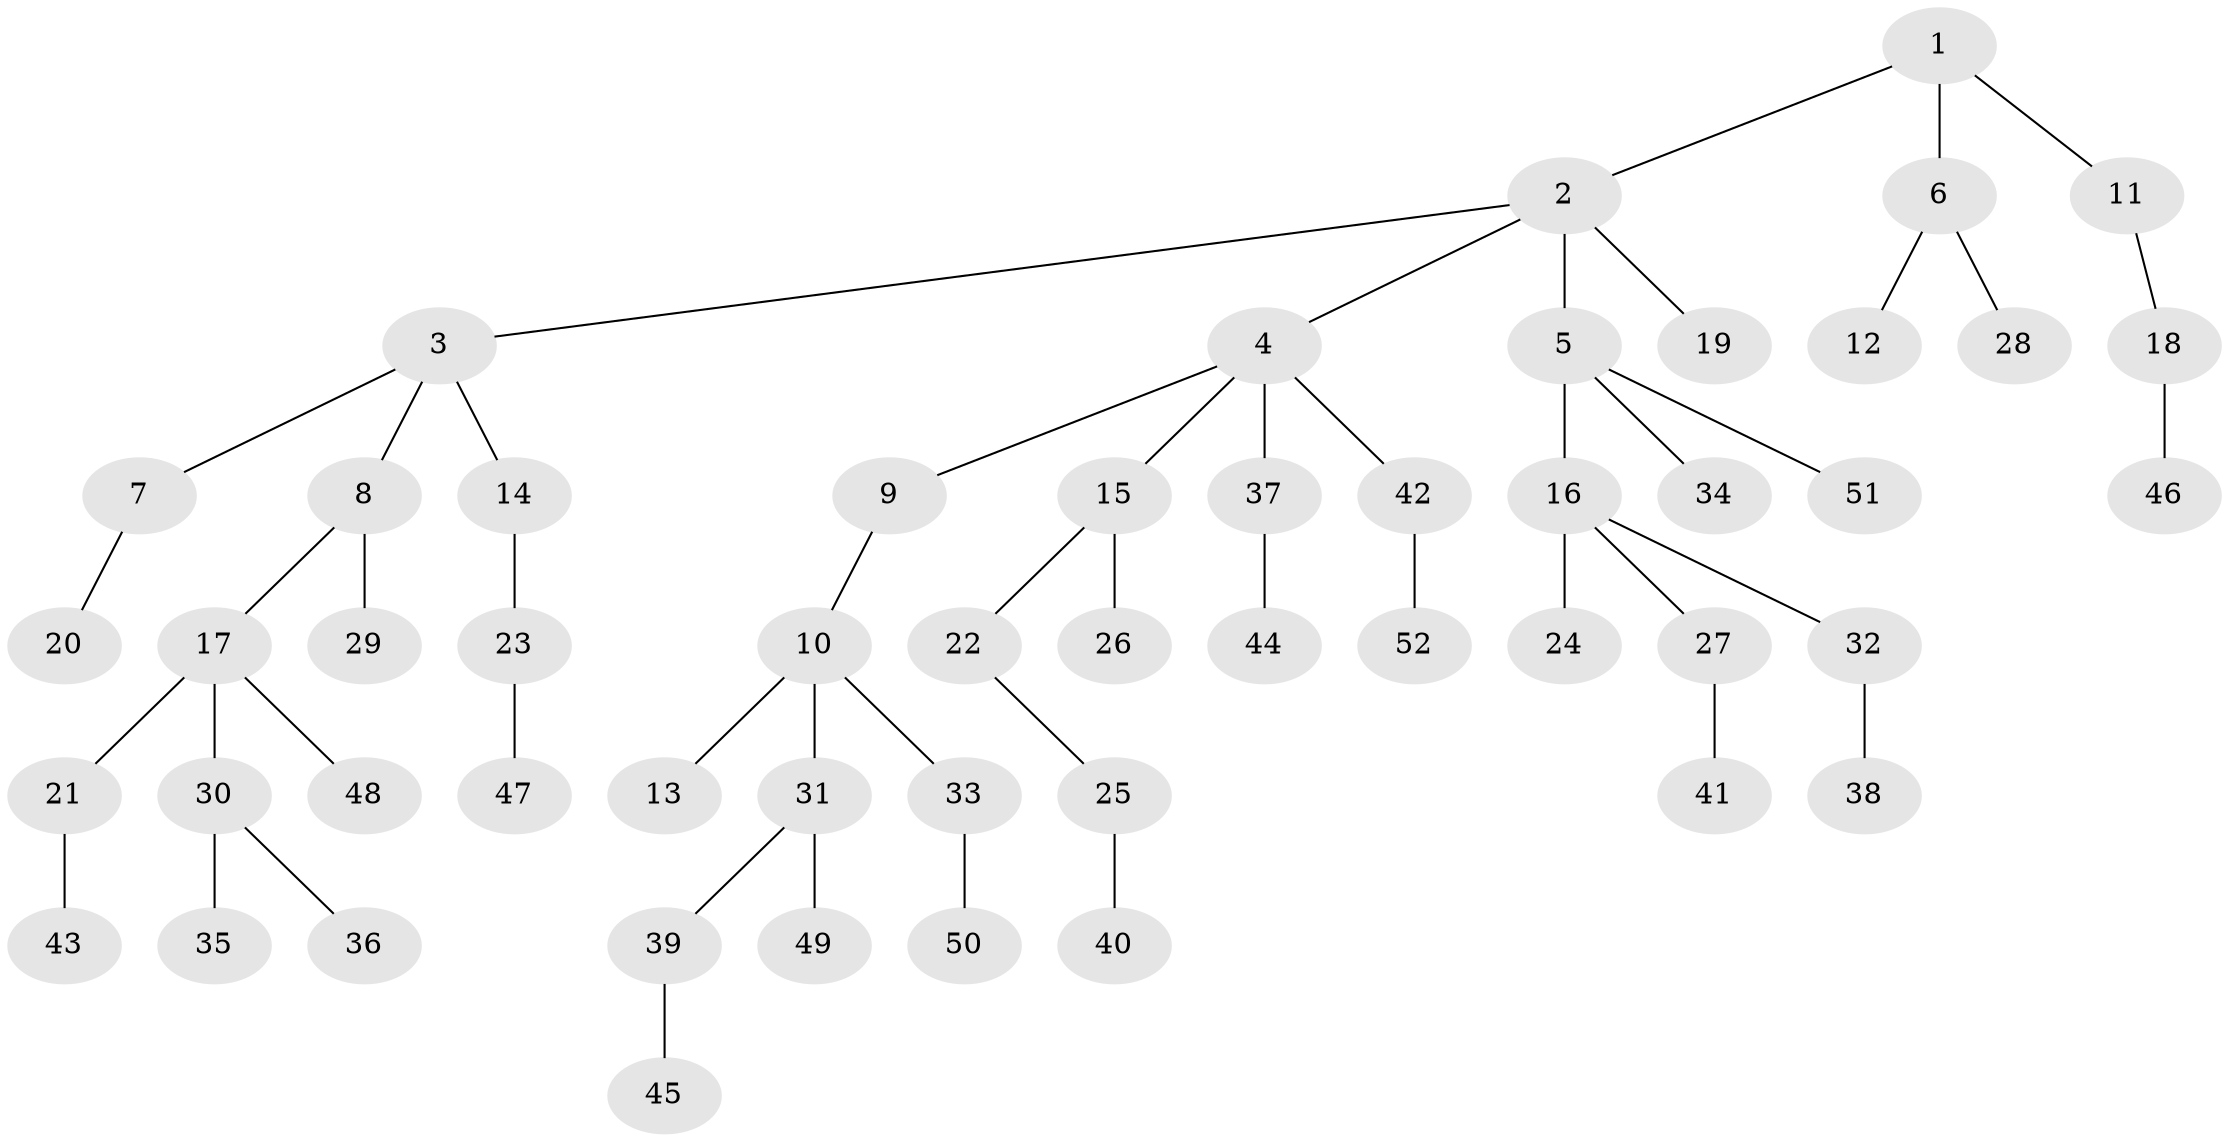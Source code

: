 // Generated by graph-tools (version 1.1) at 2025/02/03/09/25 03:02:29]
// undirected, 52 vertices, 51 edges
graph export_dot {
graph [start="1"]
  node [color=gray90,style=filled];
  1;
  2;
  3;
  4;
  5;
  6;
  7;
  8;
  9;
  10;
  11;
  12;
  13;
  14;
  15;
  16;
  17;
  18;
  19;
  20;
  21;
  22;
  23;
  24;
  25;
  26;
  27;
  28;
  29;
  30;
  31;
  32;
  33;
  34;
  35;
  36;
  37;
  38;
  39;
  40;
  41;
  42;
  43;
  44;
  45;
  46;
  47;
  48;
  49;
  50;
  51;
  52;
  1 -- 2;
  1 -- 6;
  1 -- 11;
  2 -- 3;
  2 -- 4;
  2 -- 5;
  2 -- 19;
  3 -- 7;
  3 -- 8;
  3 -- 14;
  4 -- 9;
  4 -- 15;
  4 -- 37;
  4 -- 42;
  5 -- 16;
  5 -- 34;
  5 -- 51;
  6 -- 12;
  6 -- 28;
  7 -- 20;
  8 -- 17;
  8 -- 29;
  9 -- 10;
  10 -- 13;
  10 -- 31;
  10 -- 33;
  11 -- 18;
  14 -- 23;
  15 -- 22;
  15 -- 26;
  16 -- 24;
  16 -- 27;
  16 -- 32;
  17 -- 21;
  17 -- 30;
  17 -- 48;
  18 -- 46;
  21 -- 43;
  22 -- 25;
  23 -- 47;
  25 -- 40;
  27 -- 41;
  30 -- 35;
  30 -- 36;
  31 -- 39;
  31 -- 49;
  32 -- 38;
  33 -- 50;
  37 -- 44;
  39 -- 45;
  42 -- 52;
}
